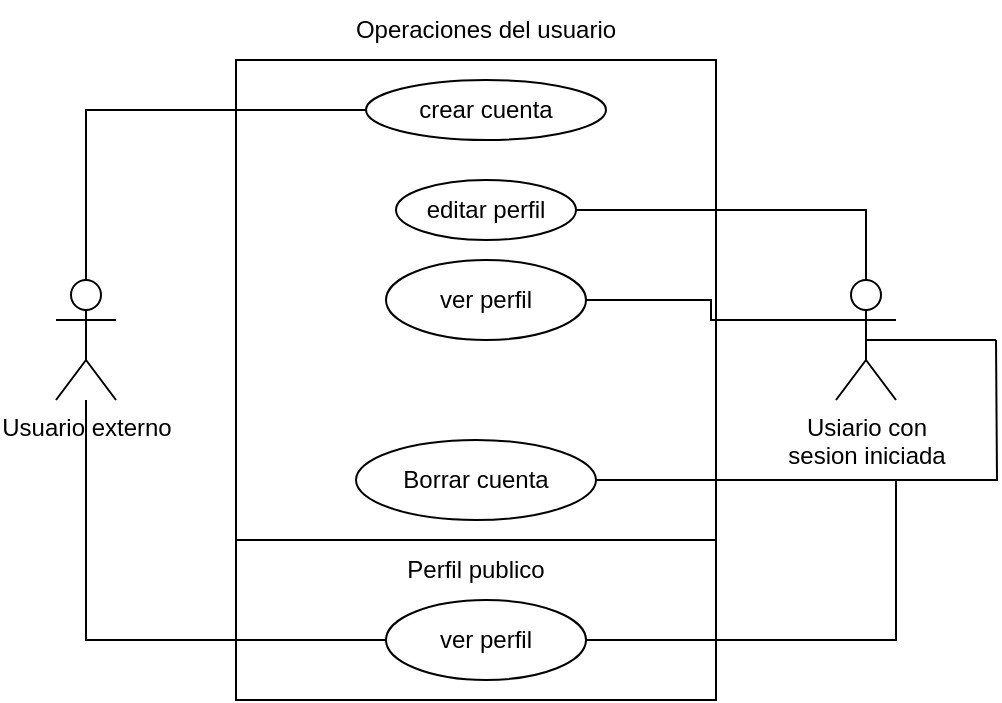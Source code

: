<mxfile version="15.7.3" type="device" pages="3"><diagram id="kcVYvPKQo4KsFd6jS7gh" name="Page-1"><mxGraphModel dx="526" dy="534" grid="1" gridSize="10" guides="1" tooltips="1" connect="1" arrows="1" fold="1" page="1" pageScale="1" pageWidth="827" pageHeight="1169" math="0" shadow="0"><root><mxCell id="0"/><mxCell id="1" parent="0"/><mxCell id="t4g894xlRPb2y0HvMm5l-1" value="Operaciones del usuario" style="text;html=1;strokeColor=none;fillColor=none;align=center;verticalAlign=middle;whiteSpace=wrap;rounded=0;" parent="1" vertex="1"><mxGeometry x="180" y="60" width="170" height="30" as="geometry"/></mxCell><mxCell id="t4g894xlRPb2y0HvMm5l-2" value="" style="rounded=0;whiteSpace=wrap;html=1;" parent="1" vertex="1"><mxGeometry x="140" y="90" width="240" height="320" as="geometry"/></mxCell><mxCell id="t4g894xlRPb2y0HvMm5l-3" value="Usuario externo" style="shape=umlActor;verticalLabelPosition=bottom;verticalAlign=top;html=1;outlineConnect=0;" parent="1" vertex="1"><mxGeometry x="50" y="200" width="30" height="60" as="geometry"/></mxCell><mxCell id="t4g894xlRPb2y0HvMm5l-11" style="edgeStyle=orthogonalEdgeStyle;rounded=0;orthogonalLoop=1;jettySize=auto;html=1;exitX=0;exitY=0.5;exitDx=0;exitDy=0;entryX=0.5;entryY=0;entryDx=0;entryDy=0;entryPerimeter=0;endArrow=none;endFill=0;" parent="1" source="t4g894xlRPb2y0HvMm5l-4" target="t4g894xlRPb2y0HvMm5l-3" edge="1"><mxGeometry relative="1" as="geometry"/></mxCell><mxCell id="t4g894xlRPb2y0HvMm5l-4" value="crear cuenta" style="ellipse;whiteSpace=wrap;html=1;" parent="1" vertex="1"><mxGeometry x="205" y="100" width="120" height="30" as="geometry"/></mxCell><mxCell id="t4g894xlRPb2y0HvMm5l-16" style="edgeStyle=orthogonalEdgeStyle;rounded=0;orthogonalLoop=1;jettySize=auto;html=1;exitX=1;exitY=0.5;exitDx=0;exitDy=0;entryX=0.5;entryY=0;entryDx=0;entryDy=0;entryPerimeter=0;endArrow=none;endFill=0;" parent="1" source="t4g894xlRPb2y0HvMm5l-5" target="t4g894xlRPb2y0HvMm5l-8" edge="1"><mxGeometry relative="1" as="geometry"/></mxCell><mxCell id="t4g894xlRPb2y0HvMm5l-5" value="editar perfil" style="ellipse;whiteSpace=wrap;html=1;" parent="1" vertex="1"><mxGeometry x="220" y="150" width="90" height="30" as="geometry"/></mxCell><mxCell id="t4g894xlRPb2y0HvMm5l-17" style="edgeStyle=orthogonalEdgeStyle;rounded=0;orthogonalLoop=1;jettySize=auto;html=1;exitX=1;exitY=0.5;exitDx=0;exitDy=0;entryX=0;entryY=0.333;entryDx=0;entryDy=0;entryPerimeter=0;endArrow=none;endFill=0;" parent="1" source="t4g894xlRPb2y0HvMm5l-6" target="t4g894xlRPb2y0HvMm5l-8" edge="1"><mxGeometry relative="1" as="geometry"/></mxCell><mxCell id="t4g894xlRPb2y0HvMm5l-6" value="ver perfil" style="ellipse;whiteSpace=wrap;html=1;" parent="1" vertex="1"><mxGeometry x="215" y="190" width="100" height="40" as="geometry"/></mxCell><mxCell id="t4g894xlRPb2y0HvMm5l-19" style="edgeStyle=orthogonalEdgeStyle;rounded=0;orthogonalLoop=1;jettySize=auto;html=1;exitX=1;exitY=0.5;exitDx=0;exitDy=0;endArrow=none;endFill=0;" parent="1" source="t4g894xlRPb2y0HvMm5l-7" edge="1"><mxGeometry relative="1" as="geometry"><mxPoint x="520" y="230" as="targetPoint"/></mxGeometry></mxCell><mxCell id="t4g894xlRPb2y0HvMm5l-7" value="Borrar cuenta" style="ellipse;whiteSpace=wrap;html=1;" parent="1" vertex="1"><mxGeometry x="200" y="280" width="120" height="40" as="geometry"/></mxCell><mxCell id="t4g894xlRPb2y0HvMm5l-20" style="edgeStyle=orthogonalEdgeStyle;rounded=0;orthogonalLoop=1;jettySize=auto;html=1;exitX=0.5;exitY=0.5;exitDx=0;exitDy=0;exitPerimeter=0;endArrow=none;endFill=0;" parent="1" source="t4g894xlRPb2y0HvMm5l-8" edge="1"><mxGeometry relative="1" as="geometry"><mxPoint x="520" y="230" as="targetPoint"/></mxGeometry></mxCell><mxCell id="t4g894xlRPb2y0HvMm5l-8" value="Usiario con &lt;br&gt;sesion iniciada" style="shape=umlActor;verticalLabelPosition=bottom;verticalAlign=top;html=1;outlineConnect=0;" parent="1" vertex="1"><mxGeometry x="440" y="200" width="30" height="60" as="geometry"/></mxCell><mxCell id="t4g894xlRPb2y0HvMm5l-12" value="" style="rounded=0;whiteSpace=wrap;html=1;" parent="1" vertex="1"><mxGeometry x="140" y="330" width="240" height="80" as="geometry"/></mxCell><mxCell id="t4g894xlRPb2y0HvMm5l-15" style="edgeStyle=orthogonalEdgeStyle;rounded=0;orthogonalLoop=1;jettySize=auto;html=1;exitX=0;exitY=0.5;exitDx=0;exitDy=0;endArrow=none;endFill=0;" parent="1" source="t4g894xlRPb2y0HvMm5l-13" target="t4g894xlRPb2y0HvMm5l-3" edge="1"><mxGeometry relative="1" as="geometry"/></mxCell><mxCell id="t4g894xlRPb2y0HvMm5l-13" value="ver perfil" style="ellipse;whiteSpace=wrap;html=1;" parent="1" vertex="1"><mxGeometry x="215" y="360" width="100" height="40" as="geometry"/></mxCell><mxCell id="t4g894xlRPb2y0HvMm5l-14" value="Perfil publico" style="text;html=1;strokeColor=none;fillColor=none;align=center;verticalAlign=middle;whiteSpace=wrap;rounded=0;" parent="1" vertex="1"><mxGeometry x="210" y="330" width="100" height="30" as="geometry"/></mxCell><mxCell id="KqS2H0bgWUv51q1rV4jB-2" value="" style="endArrow=none;html=1;rounded=0;" edge="1" parent="1" source="t4g894xlRPb2y0HvMm5l-13"><mxGeometry width="50" height="50" relative="1" as="geometry"><mxPoint x="420" y="430" as="sourcePoint"/><mxPoint x="470" y="300" as="targetPoint"/><Array as="points"><mxPoint x="470" y="380"/></Array></mxGeometry></mxCell></root></mxGraphModel></diagram><diagram id="rQ8Fc3dkSPzWUuNYBKMO" name="Page-2"><mxGraphModel dx="526" dy="534" grid="1" gridSize="10" guides="1" tooltips="1" connect="1" arrows="1" fold="1" page="1" pageScale="1" pageWidth="827" pageHeight="1169" math="0" shadow="0"><root><mxCell id="sIhKO8JsXpTIy5zSf_YP-0"/><mxCell id="sIhKO8JsXpTIy5zSf_YP-1" parent="sIhKO8JsXpTIy5zSf_YP-0"/><mxCell id="sIhKO8JsXpTIy5zSf_YP-2" value="" style="rounded=0;whiteSpace=wrap;html=1;" parent="sIhKO8JsXpTIy5zSf_YP-1" vertex="1"><mxGeometry x="170" y="60" width="170" height="330" as="geometry"/></mxCell><mxCell id="sIhKO8JsXpTIy5zSf_YP-3" value="Operaciones de sesiones" style="text;html=1;strokeColor=none;fillColor=none;align=center;verticalAlign=middle;whiteSpace=wrap;rounded=0;" parent="sIhKO8JsXpTIy5zSf_YP-1" vertex="1"><mxGeometry x="230" y="60" width="60" height="30" as="geometry"/></mxCell><mxCell id="sIhKO8JsXpTIy5zSf_YP-4" value="Usuario externo" style="shape=umlActor;verticalLabelPosition=bottom;verticalAlign=top;html=1;outlineConnect=0;" parent="sIhKO8JsXpTIy5zSf_YP-1" vertex="1"><mxGeometry x="70" y="60" width="30" height="60" as="geometry"/></mxCell><mxCell id="sIhKO8JsXpTIy5zSf_YP-5" value="sistema" style="shape=umlActor;verticalLabelPosition=bottom;verticalAlign=top;html=1;outlineConnect=0;" parent="sIhKO8JsXpTIy5zSf_YP-1" vertex="1"><mxGeometry x="410" y="90" width="30" height="60" as="geometry"/></mxCell><mxCell id="sIhKO8JsXpTIy5zSf_YP-17" style="edgeStyle=orthogonalEdgeStyle;rounded=0;orthogonalLoop=1;jettySize=auto;html=1;exitX=0;exitY=0.5;exitDx=0;exitDy=0;endArrow=none;endFill=0;" parent="sIhKO8JsXpTIy5zSf_YP-1" source="sIhKO8JsXpTIy5zSf_YP-8" edge="1"><mxGeometry relative="1" as="geometry"><mxPoint x="120" y="90" as="targetPoint"/><Array as="points"><mxPoint x="190" y="130"/><mxPoint x="190" y="90"/></Array></mxGeometry></mxCell><mxCell id="sIhKO8JsXpTIy5zSf_YP-8" value="crear sesión" style="ellipse;whiteSpace=wrap;html=1;" parent="sIhKO8JsXpTIy5zSf_YP-1" vertex="1"><mxGeometry x="212.5" y="110" width="95" height="40" as="geometry"/></mxCell><mxCell id="sIhKO8JsXpTIy5zSf_YP-18" style="edgeStyle=orthogonalEdgeStyle;rounded=0;orthogonalLoop=1;jettySize=auto;html=1;exitX=1;exitY=0.5;exitDx=0;exitDy=0;endArrow=none;endFill=0;" parent="sIhKO8JsXpTIy5zSf_YP-1" source="sIhKO8JsXpTIy5zSf_YP-10" target="sIhKO8JsXpTIy5zSf_YP-5" edge="1"><mxGeometry relative="1" as="geometry"/></mxCell><mxCell id="sIhKO8JsXpTIy5zSf_YP-10" value="verificar sesiones" style="ellipse;whiteSpace=wrap;html=1;" parent="sIhKO8JsXpTIy5zSf_YP-1" vertex="1"><mxGeometry x="202.5" y="170" width="105" height="50" as="geometry"/></mxCell><mxCell id="sIhKO8JsXpTIy5zSf_YP-13" value="Usuario con &lt;br&gt;sesión iniciada" style="shape=umlActor;verticalLabelPosition=bottom;verticalAlign=top;html=1;outlineConnect=0;" parent="sIhKO8JsXpTIy5zSf_YP-1" vertex="1"><mxGeometry x="70" y="190" width="30" height="60" as="geometry"/></mxCell><mxCell id="sIhKO8JsXpTIy5zSf_YP-20" value="" style="rounded=0;whiteSpace=wrap;html=1;" parent="sIhKO8JsXpTIy5zSf_YP-1" vertex="1"><mxGeometry x="170" y="240" width="170" height="150" as="geometry"/></mxCell><mxCell id="sIhKO8JsXpTIy5zSf_YP-23" style="edgeStyle=orthogonalEdgeStyle;rounded=0;orthogonalLoop=1;jettySize=auto;html=1;exitX=0;exitY=0.5;exitDx=0;exitDy=0;endArrow=none;endFill=0;" parent="sIhKO8JsXpTIy5zSf_YP-1" source="sIhKO8JsXpTIy5zSf_YP-21" edge="1"><mxGeometry relative="1" as="geometry"><mxPoint x="90" y="290" as="targetPoint"/></mxGeometry></mxCell><mxCell id="sIhKO8JsXpTIy5zSf_YP-21" value="Borrar propia sesion" style="ellipse;whiteSpace=wrap;html=1;" parent="sIhKO8JsXpTIy5zSf_YP-1" vertex="1"><mxGeometry x="210" y="280" width="105" height="50" as="geometry"/></mxCell><mxCell id="sIhKO8JsXpTIy5zSf_YP-24" style="edgeStyle=orthogonalEdgeStyle;rounded=0;orthogonalLoop=1;jettySize=auto;html=1;exitX=0;exitY=0.5;exitDx=0;exitDy=0;endArrow=none;endFill=0;" parent="sIhKO8JsXpTIy5zSf_YP-1" source="sIhKO8JsXpTIy5zSf_YP-22" edge="1"><mxGeometry relative="1" as="geometry"><mxPoint x="90" y="290" as="targetPoint"/><Array as="points"><mxPoint x="90" y="360"/></Array></mxGeometry></mxCell><mxCell id="sIhKO8JsXpTIy5zSf_YP-22" value="Renovar sesión" style="ellipse;whiteSpace=wrap;html=1;" parent="sIhKO8JsXpTIy5zSf_YP-1" vertex="1"><mxGeometry x="212.5" y="340" width="95" height="40" as="geometry"/></mxCell><mxCell id="sIhKO8JsXpTIy5zSf_YP-25" value="Operaciones con sesion propia" style="text;html=1;strokeColor=none;fillColor=none;align=center;verticalAlign=middle;whiteSpace=wrap;rounded=0;" parent="sIhKO8JsXpTIy5zSf_YP-1" vertex="1"><mxGeometry x="175" y="240" width="160" height="30" as="geometry"/></mxCell></root></mxGraphModel></diagram><diagram id="lH9gAwBvMeGSsvMWmw2a" name="Página-3"><mxGraphModel dx="526" dy="534" grid="1" gridSize="10" guides="1" tooltips="1" connect="1" arrows="1" fold="1" page="1" pageScale="1" pageWidth="827" pageHeight="1169" math="0" shadow="0"><root><mxCell id="x8ayo3hKxHP13MIxZ9WZ-0"/><mxCell id="x8ayo3hKxHP13MIxZ9WZ-1" parent="x8ayo3hKxHP13MIxZ9WZ-0"/><mxCell id="x8ayo3hKxHP13MIxZ9WZ-5" value="" style="rounded=0;whiteSpace=wrap;html=1;" vertex="1" parent="x8ayo3hKxHP13MIxZ9WZ-1"><mxGeometry x="130" y="40" width="260" height="490" as="geometry"/></mxCell><mxCell id="x8ayo3hKxHP13MIxZ9WZ-6" value="Crud nota" style="text;html=1;align=center;verticalAlign=middle;resizable=0;points=[];autosize=1;strokeColor=none;fillColor=none;" vertex="1" parent="x8ayo3hKxHP13MIxZ9WZ-1"><mxGeometry x="220" y="40" width="70" height="20" as="geometry"/></mxCell><mxCell id="8IcJgwaVkC8Gwti475v9-0" value="" style="rounded=0;whiteSpace=wrap;html=1;" vertex="1" parent="x8ayo3hKxHP13MIxZ9WZ-1"><mxGeometry x="130" y="410" width="260" height="120" as="geometry"/></mxCell><mxCell id="8IcJgwaVkC8Gwti475v9-1" value="Nota publica" style="text;html=1;align=center;verticalAlign=middle;resizable=0;points=[];autosize=1;strokeColor=none;fillColor=none;" vertex="1" parent="x8ayo3hKxHP13MIxZ9WZ-1"><mxGeometry x="212.5" y="420" width="80" height="20" as="geometry"/></mxCell><mxCell id="8IcJgwaVkC8Gwti475v9-2" value="Crear Nota" style="ellipse;whiteSpace=wrap;html=1;" vertex="1" parent="x8ayo3hKxHP13MIxZ9WZ-1"><mxGeometry x="195" y="60" width="115" height="30" as="geometry"/></mxCell><mxCell id="8IcJgwaVkC8Gwti475v9-3" value="Editar nota" style="ellipse;whiteSpace=wrap;html=1;" vertex="1" parent="x8ayo3hKxHP13MIxZ9WZ-1"><mxGeometry x="200" y="100" width="110" height="40" as="geometry"/></mxCell><mxCell id="8IcJgwaVkC8Gwti475v9-4" value="Mandar nota a papelera de reciclaje" style="ellipse;whiteSpace=wrap;html=1;" vertex="1" parent="x8ayo3hKxHP13MIxZ9WZ-1"><mxGeometry x="190" y="200" width="140" height="60" as="geometry"/></mxCell><mxCell id="8IcJgwaVkC8Gwti475v9-5" value="ver nota" style="ellipse;whiteSpace=wrap;html=1;" vertex="1" parent="x8ayo3hKxHP13MIxZ9WZ-1"><mxGeometry x="192.5" y="450" width="120" height="60" as="geometry"/></mxCell><mxCell id="8IcJgwaVkC8Gwti475v9-6" value="ver nota" style="ellipse;whiteSpace=wrap;html=1;" vertex="1" parent="x8ayo3hKxHP13MIxZ9WZ-1"><mxGeometry x="210" y="150" width="100" height="40" as="geometry"/></mxCell><mxCell id="8IcJgwaVkC8Gwti475v9-9" value="" style="whiteSpace=wrap;html=1;" vertex="1" parent="x8ayo3hKxHP13MIxZ9WZ-1"><mxGeometry x="130" y="270" width="260" height="150" as="geometry"/></mxCell><mxCell id="8IcJgwaVkC8Gwti475v9-10" value="ver notas en papelera" style="ellipse;whiteSpace=wrap;html=1;" vertex="1" parent="x8ayo3hKxHP13MIxZ9WZ-1"><mxGeometry x="195" y="360" width="130" height="40" as="geometry"/></mxCell><mxCell id="8IcJgwaVkC8Gwti475v9-11" value="Restaurar notas" style="ellipse;whiteSpace=wrap;html=1;" vertex="1" parent="x8ayo3hKxHP13MIxZ9WZ-1"><mxGeometry x="200" y="310" width="120" height="40" as="geometry"/></mxCell><mxCell id="8IcJgwaVkC8Gwti475v9-12" value="Notas en papelera" style="text;html=1;strokeColor=none;fillColor=none;align=center;verticalAlign=middle;whiteSpace=wrap;rounded=0;" vertex="1" parent="x8ayo3hKxHP13MIxZ9WZ-1"><mxGeometry x="200" y="270" width="117" height="30" as="geometry"/></mxCell><mxCell id="8IcJgwaVkC8Gwti475v9-13" value="Usuario con &lt;br&gt;sesion iniciada" style="shape=umlActor;verticalLabelPosition=bottom;verticalAlign=top;html=1;outlineConnect=0;" vertex="1" parent="x8ayo3hKxHP13MIxZ9WZ-1"><mxGeometry x="40" y="190" width="30" height="60" as="geometry"/></mxCell><mxCell id="8IcJgwaVkC8Gwti475v9-14" value="Usuario externo" style="shape=umlActor;verticalLabelPosition=bottom;verticalAlign=top;html=1;outlineConnect=0;" vertex="1" parent="x8ayo3hKxHP13MIxZ9WZ-1"><mxGeometry x="460" y="230" width="30" height="60" as="geometry"/></mxCell><mxCell id="8IcJgwaVkC8Gwti475v9-16" value="" style="endArrow=none;html=1;rounded=0;entryX=0;entryY=0.5;entryDx=0;entryDy=0;" edge="1" parent="x8ayo3hKxHP13MIxZ9WZ-1" target="8IcJgwaVkC8Gwti475v9-2"><mxGeometry width="50" height="50" relative="1" as="geometry"><mxPoint x="70" y="200" as="sourcePoint"/><mxPoint x="120" y="150" as="targetPoint"/></mxGeometry></mxCell><mxCell id="8IcJgwaVkC8Gwti475v9-17" value="" style="endArrow=none;html=1;rounded=0;entryX=0;entryY=0.5;entryDx=0;entryDy=0;" edge="1" parent="x8ayo3hKxHP13MIxZ9WZ-1" target="8IcJgwaVkC8Gwti475v9-3"><mxGeometry width="50" height="50" relative="1" as="geometry"><mxPoint x="80" y="200" as="sourcePoint"/><mxPoint x="130" y="170" as="targetPoint"/></mxGeometry></mxCell><mxCell id="8IcJgwaVkC8Gwti475v9-18" value="" style="endArrow=none;html=1;rounded=0;entryX=0.05;entryY=0.675;entryDx=0;entryDy=0;entryPerimeter=0;" edge="1" parent="x8ayo3hKxHP13MIxZ9WZ-1" target="8IcJgwaVkC8Gwti475v9-6"><mxGeometry width="50" height="50" relative="1" as="geometry"><mxPoint x="80" y="210" as="sourcePoint"/><mxPoint x="130" y="160" as="targetPoint"/></mxGeometry></mxCell><mxCell id="8IcJgwaVkC8Gwti475v9-19" value="" style="endArrow=none;html=1;rounded=0;entryX=0;entryY=0.5;entryDx=0;entryDy=0;" edge="1" parent="x8ayo3hKxHP13MIxZ9WZ-1" target="8IcJgwaVkC8Gwti475v9-4"><mxGeometry width="50" height="50" relative="1" as="geometry"><mxPoint x="80" y="230" as="sourcePoint"/><mxPoint x="130" y="180" as="targetPoint"/></mxGeometry></mxCell><mxCell id="8IcJgwaVkC8Gwti475v9-21" value="" style="endArrow=none;html=1;rounded=0;exitX=1;exitY=0;exitDx=0;exitDy=0;" edge="1" parent="x8ayo3hKxHP13MIxZ9WZ-1" source="8IcJgwaVkC8Gwti475v9-5"><mxGeometry width="50" height="50" relative="1" as="geometry"><mxPoint x="410" y="240" as="sourcePoint"/><mxPoint x="440" y="320" as="targetPoint"/></mxGeometry></mxCell><mxCell id="8IcJgwaVkC8Gwti475v9-22" value="" style="endArrow=none;html=1;rounded=0;exitX=0;exitY=0.5;exitDx=0;exitDy=0;" edge="1" parent="x8ayo3hKxHP13MIxZ9WZ-1" source="8IcJgwaVkC8Gwti475v9-11"><mxGeometry width="50" height="50" relative="1" as="geometry"><mxPoint x="60" y="340" as="sourcePoint"/><mxPoint x="80" y="290" as="targetPoint"/></mxGeometry></mxCell><mxCell id="8IcJgwaVkC8Gwti475v9-23" value="" style="endArrow=none;html=1;rounded=0;exitX=0;exitY=0.5;exitDx=0;exitDy=0;" edge="1" parent="x8ayo3hKxHP13MIxZ9WZ-1" source="8IcJgwaVkC8Gwti475v9-10"><mxGeometry width="50" height="50" relative="1" as="geometry"><mxPoint x="50" y="340" as="sourcePoint"/><mxPoint x="60" y="290" as="targetPoint"/></mxGeometry></mxCell></root></mxGraphModel></diagram></mxfile>